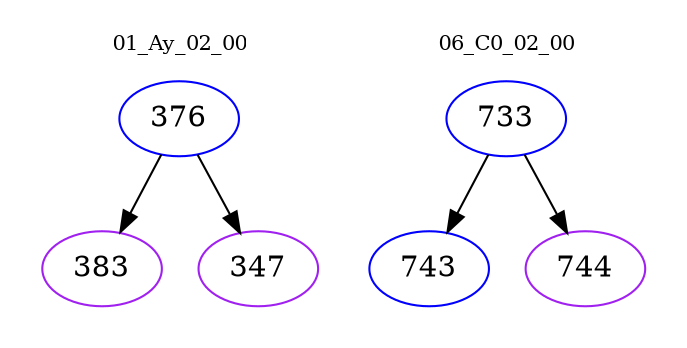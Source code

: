 digraph{
subgraph cluster_0 {
color = white
label = "01_Ay_02_00";
fontsize=10;
T0_376 [label="376", color="blue"]
T0_376 -> T0_383 [color="black"]
T0_383 [label="383", color="purple"]
T0_376 -> T0_347 [color="black"]
T0_347 [label="347", color="purple"]
}
subgraph cluster_1 {
color = white
label = "06_C0_02_00";
fontsize=10;
T1_733 [label="733", color="blue"]
T1_733 -> T1_743 [color="black"]
T1_743 [label="743", color="blue"]
T1_733 -> T1_744 [color="black"]
T1_744 [label="744", color="purple"]
}
}
